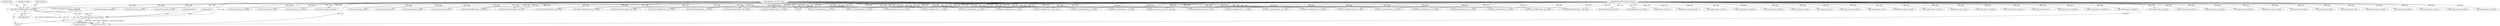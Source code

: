 digraph "0_Android_5a856f2092f7086aa0fea9ae06b9255befcdcd34@pointer" {
"1000393" [label="(Call,CHECK_INTERFACE(IDrm, data, reply))"];
"1000102" [label="(MethodParameterIn,const Parcel &data)"];
"1000103" [label="(MethodParameterIn,Parcel *reply)"];
"1000415" [label="(Call,writeVector(reply, request))"];
"1000852" [label="(Call,readVector(data, message))"];
"1000102" [label="(MethodParameterIn,const Parcel &data)"];
"1000765" [label="(Call,CHECK_INTERFACE(IDrm, data, reply))"];
"1000295" [label="(Call,readVector(data, response))"];
"1000433" [label="(Call,readVector(data, response))"];
"1000396" [label="(Identifier,reply)"];
"1000735" [label="(Call,readVector(data, sessionId))"];
"1000187" [label="(Call,CHECK_INTERFACE(IDrm, data, reply))"];
"1000901" [label="(MethodReturn,status_t)"];
"1000103" [label="(MethodParameterIn,Parcel *reply)"];
"1000726" [label="(Call,CHECK_INTERFACE(IDrm, data, reply))"];
"1000329" [label="(Call,CHECK_INTERFACE(IDrm, data, reply))"];
"1000647" [label="(Call,CHECK_INTERFACE(IDrm, data, reply))"];
"1000354" [label="(Call,readVector(data, sessionId))"];
"1000702" [label="(Call,readVector(data, input))"];
"1000392" [label="(Block,)"];
"1000598" [label="(Call,writeVector(reply, value))"];
"1000776" [label="(Call,readVector(data, keyId))"];
"1000469" [label="(Call,CHECK_INTERFACE(IDrm, data, reply))"];
"1000517" [label="(Call,readVector(data, ssid))"];
"1000208" [label="(Call,readVector(data, sessionId))"];
"1000349" [label="(Call,CHECK_INTERFACE(IDrm, data, reply))"];
"1000270" [label="(Call,writeVector(reply, request))"];
"1000810" [label="(Call,readVector(data, keyId))"];
"1000314" [label="(Call,CHECK_INTERFACE(IDrm, data, reply))"];
"1000779" [label="(Call,readVector(data, message))"];
"1000111" [label="(Call,CHECK_INTERFACE(IDrm, data, reply))"];
"1000443" [label="(Call,writeVector(reply, certificate))"];
"1000672" [label="(Call,readVector(data, sessionId))"];
"1000756" [label="(Call,writeVector(reply, output))"];
"1000799" [label="(Call,CHECK_INTERFACE(IDrm, data, reply))"];
"1000285" [label="(Call,CHECK_INTERFACE(IDrm, data, reply))"];
"1000178" [label="(Call,writeVector(reply, sessionId))"];
"1000526" [label="(Call,writeVector(reply, secureStop))"];
"1000652" [label="(Call,readVector(data, sessionId))"];
"1000192" [label="(Call,readVector(data, sessionId))"];
"1000395" [label="(Identifier,data)"];
"1000335" [label="(Call,readVector(data, sessionId))"];
"1000744" [label="(Call,readVector(data, iv))"];
"1000667" [label="(Call,CHECK_INTERFACE(IDrm, data, reply))"];
"1000319" [label="(Call,readVector(data, keySetId))"];
"1000419" [label="(Identifier,defaultUrl)"];
"1000511" [label="(Call,CHECK_INTERFACE(IDrm, data, reply))"];
"1000773" [label="(Call,readVector(data, sessionId))"];
"1000717" [label="(Call,writeVector(reply, output))"];
"1000560" [label="(Call,CHECK_INTERFACE(IDrm, data, reply))"];
"1000202" [label="(Call,CHECK_INTERFACE(IDrm, data, reply))"];
"1000550" [label="(Call,CHECK_INTERFACE(IDrm, data, reply))"];
"1000305" [label="(Call,writeVector(reply, keySetId))"];
"1000540" [label="(Call,readVector(data, ssRelease))"];
"1000416" [label="(Identifier,reply)"];
"1000338" [label="(Call,readVector(data, keySetId))"];
"1000426" [label="(Call,CHECK_INTERFACE(IDrm, data, reply))"];
"1000896" [label="(Call,BBinder::onTransact(code, data, reply, flags))"];
"1000699" [label="(Call,readVector(data, keyId))"];
"1000705" [label="(Call,readVector(data, iv))"];
"1000627" [label="(Call,CHECK_INTERFACE(IDrm, data, reply))"];
"1000121" [label="(Call,CHECK_INTERFACE(IDrm, data, reply))"];
"1000446" [label="(Call,writeVector(reply, wrappedKey))"];
"1000876" [label="(Call,CHECK_INTERFACE(IDrm, data, reply))"];
"1000790" [label="(Call,writeVector(reply, signature))"];
"1000292" [label="(Call,readVector(data, sessionId))"];
"1000168" [label="(Call,CHECK_INTERFACE(IDrm, data, reply))"];
"1000399" [label="(Identifier,certType)"];
"1000415" [label="(Call,writeVector(reply, request))"];
"1000636" [label="(Call,readVector(data, value))"];
"1000158" [label="(Call,CHECK_INTERFACE(IDrm, data, reply))"];
"1000867" [label="(Call,writeVector(reply, signature))"];
"1000417" [label="(Identifier,request)"];
"1000607" [label="(Call,CHECK_INTERFACE(IDrm, data, reply))"];
"1000807" [label="(Call,readVector(data, sessionId))"];
"1000687" [label="(Call,CHECK_INTERFACE(IDrm, data, reply))"];
"1000393" [label="(Call,CHECK_INTERFACE(IDrm, data, reply))"];
"1000535" [label="(Call,CHECK_INTERFACE(IDrm, data, reply))"];
"1000813" [label="(Call,readVector(data, message))"];
"1000410" [label="(Call,getProvisionRequest(certType, certAuthority,\n                                                  request, defaultUrl))"];
"1000394" [label="(Identifier,IDrm)"];
"1000837" [label="(Call,CHECK_INTERFACE(IDrm, data, reply))"];
"1000741" [label="(Call,readVector(data, input))"];
"1000142" [label="(Call,CHECK_INTERFACE(IDrm, data, reply))"];
"1000583" [label="(Call,CHECK_INTERFACE(IDrm, data, reply))"];
"1000455" [label="(Call,CHECK_INTERFACE(IDrm, data, reply))"];
"1000211" [label="(Call,readVector(data, initData))"];
"1000816" [label="(Call,readVector(data, signature))"];
"1000738" [label="(Call,readVector(data, keyId))"];
"1000845" [label="(Call,readVector(data, sessionId))"];
"1000855" [label="(Call,readVector(data, wrappedKey))"];
"1000696" [label="(Call,readVector(data, sessionId))"];
"1000393" -> "1000392"  [label="AST: "];
"1000393" -> "1000396"  [label="CFG: "];
"1000394" -> "1000393"  [label="AST: "];
"1000395" -> "1000393"  [label="AST: "];
"1000396" -> "1000393"  [label="AST: "];
"1000399" -> "1000393"  [label="CFG: "];
"1000393" -> "1000901"  [label="DDG: IDrm"];
"1000393" -> "1000901"  [label="DDG: CHECK_INTERFACE(IDrm, data, reply)"];
"1000393" -> "1000901"  [label="DDG: data"];
"1000102" -> "1000393"  [label="DDG: data"];
"1000103" -> "1000393"  [label="DDG: reply"];
"1000393" -> "1000415"  [label="DDG: reply"];
"1000102" -> "1000100"  [label="AST: "];
"1000102" -> "1000901"  [label="DDG: data"];
"1000102" -> "1000111"  [label="DDG: data"];
"1000102" -> "1000121"  [label="DDG: data"];
"1000102" -> "1000142"  [label="DDG: data"];
"1000102" -> "1000158"  [label="DDG: data"];
"1000102" -> "1000168"  [label="DDG: data"];
"1000102" -> "1000187"  [label="DDG: data"];
"1000102" -> "1000192"  [label="DDG: data"];
"1000102" -> "1000202"  [label="DDG: data"];
"1000102" -> "1000208"  [label="DDG: data"];
"1000102" -> "1000211"  [label="DDG: data"];
"1000102" -> "1000285"  [label="DDG: data"];
"1000102" -> "1000292"  [label="DDG: data"];
"1000102" -> "1000295"  [label="DDG: data"];
"1000102" -> "1000314"  [label="DDG: data"];
"1000102" -> "1000319"  [label="DDG: data"];
"1000102" -> "1000329"  [label="DDG: data"];
"1000102" -> "1000335"  [label="DDG: data"];
"1000102" -> "1000338"  [label="DDG: data"];
"1000102" -> "1000349"  [label="DDG: data"];
"1000102" -> "1000354"  [label="DDG: data"];
"1000102" -> "1000426"  [label="DDG: data"];
"1000102" -> "1000433"  [label="DDG: data"];
"1000102" -> "1000455"  [label="DDG: data"];
"1000102" -> "1000469"  [label="DDG: data"];
"1000102" -> "1000511"  [label="DDG: data"];
"1000102" -> "1000517"  [label="DDG: data"];
"1000102" -> "1000535"  [label="DDG: data"];
"1000102" -> "1000540"  [label="DDG: data"];
"1000102" -> "1000550"  [label="DDG: data"];
"1000102" -> "1000560"  [label="DDG: data"];
"1000102" -> "1000583"  [label="DDG: data"];
"1000102" -> "1000607"  [label="DDG: data"];
"1000102" -> "1000627"  [label="DDG: data"];
"1000102" -> "1000636"  [label="DDG: data"];
"1000102" -> "1000647"  [label="DDG: data"];
"1000102" -> "1000652"  [label="DDG: data"];
"1000102" -> "1000667"  [label="DDG: data"];
"1000102" -> "1000672"  [label="DDG: data"];
"1000102" -> "1000687"  [label="DDG: data"];
"1000102" -> "1000696"  [label="DDG: data"];
"1000102" -> "1000699"  [label="DDG: data"];
"1000102" -> "1000702"  [label="DDG: data"];
"1000102" -> "1000705"  [label="DDG: data"];
"1000102" -> "1000726"  [label="DDG: data"];
"1000102" -> "1000735"  [label="DDG: data"];
"1000102" -> "1000738"  [label="DDG: data"];
"1000102" -> "1000741"  [label="DDG: data"];
"1000102" -> "1000744"  [label="DDG: data"];
"1000102" -> "1000765"  [label="DDG: data"];
"1000102" -> "1000773"  [label="DDG: data"];
"1000102" -> "1000776"  [label="DDG: data"];
"1000102" -> "1000779"  [label="DDG: data"];
"1000102" -> "1000799"  [label="DDG: data"];
"1000102" -> "1000807"  [label="DDG: data"];
"1000102" -> "1000810"  [label="DDG: data"];
"1000102" -> "1000813"  [label="DDG: data"];
"1000102" -> "1000816"  [label="DDG: data"];
"1000102" -> "1000837"  [label="DDG: data"];
"1000102" -> "1000845"  [label="DDG: data"];
"1000102" -> "1000852"  [label="DDG: data"];
"1000102" -> "1000855"  [label="DDG: data"];
"1000102" -> "1000876"  [label="DDG: data"];
"1000102" -> "1000896"  [label="DDG: data"];
"1000103" -> "1000100"  [label="AST: "];
"1000103" -> "1000901"  [label="DDG: reply"];
"1000103" -> "1000111"  [label="DDG: reply"];
"1000103" -> "1000121"  [label="DDG: reply"];
"1000103" -> "1000142"  [label="DDG: reply"];
"1000103" -> "1000158"  [label="DDG: reply"];
"1000103" -> "1000168"  [label="DDG: reply"];
"1000103" -> "1000178"  [label="DDG: reply"];
"1000103" -> "1000187"  [label="DDG: reply"];
"1000103" -> "1000202"  [label="DDG: reply"];
"1000103" -> "1000270"  [label="DDG: reply"];
"1000103" -> "1000285"  [label="DDG: reply"];
"1000103" -> "1000305"  [label="DDG: reply"];
"1000103" -> "1000314"  [label="DDG: reply"];
"1000103" -> "1000329"  [label="DDG: reply"];
"1000103" -> "1000349"  [label="DDG: reply"];
"1000103" -> "1000415"  [label="DDG: reply"];
"1000103" -> "1000426"  [label="DDG: reply"];
"1000103" -> "1000443"  [label="DDG: reply"];
"1000103" -> "1000446"  [label="DDG: reply"];
"1000103" -> "1000455"  [label="DDG: reply"];
"1000103" -> "1000469"  [label="DDG: reply"];
"1000103" -> "1000511"  [label="DDG: reply"];
"1000103" -> "1000526"  [label="DDG: reply"];
"1000103" -> "1000535"  [label="DDG: reply"];
"1000103" -> "1000550"  [label="DDG: reply"];
"1000103" -> "1000560"  [label="DDG: reply"];
"1000103" -> "1000583"  [label="DDG: reply"];
"1000103" -> "1000598"  [label="DDG: reply"];
"1000103" -> "1000607"  [label="DDG: reply"];
"1000103" -> "1000627"  [label="DDG: reply"];
"1000103" -> "1000647"  [label="DDG: reply"];
"1000103" -> "1000667"  [label="DDG: reply"];
"1000103" -> "1000687"  [label="DDG: reply"];
"1000103" -> "1000717"  [label="DDG: reply"];
"1000103" -> "1000726"  [label="DDG: reply"];
"1000103" -> "1000756"  [label="DDG: reply"];
"1000103" -> "1000765"  [label="DDG: reply"];
"1000103" -> "1000790"  [label="DDG: reply"];
"1000103" -> "1000799"  [label="DDG: reply"];
"1000103" -> "1000837"  [label="DDG: reply"];
"1000103" -> "1000867"  [label="DDG: reply"];
"1000103" -> "1000876"  [label="DDG: reply"];
"1000103" -> "1000896"  [label="DDG: reply"];
"1000415" -> "1000392"  [label="AST: "];
"1000415" -> "1000417"  [label="CFG: "];
"1000416" -> "1000415"  [label="AST: "];
"1000417" -> "1000415"  [label="AST: "];
"1000419" -> "1000415"  [label="CFG: "];
"1000415" -> "1000901"  [label="DDG: reply"];
"1000415" -> "1000901"  [label="DDG: writeVector(reply, request)"];
"1000415" -> "1000901"  [label="DDG: request"];
"1000410" -> "1000415"  [label="DDG: request"];
}
